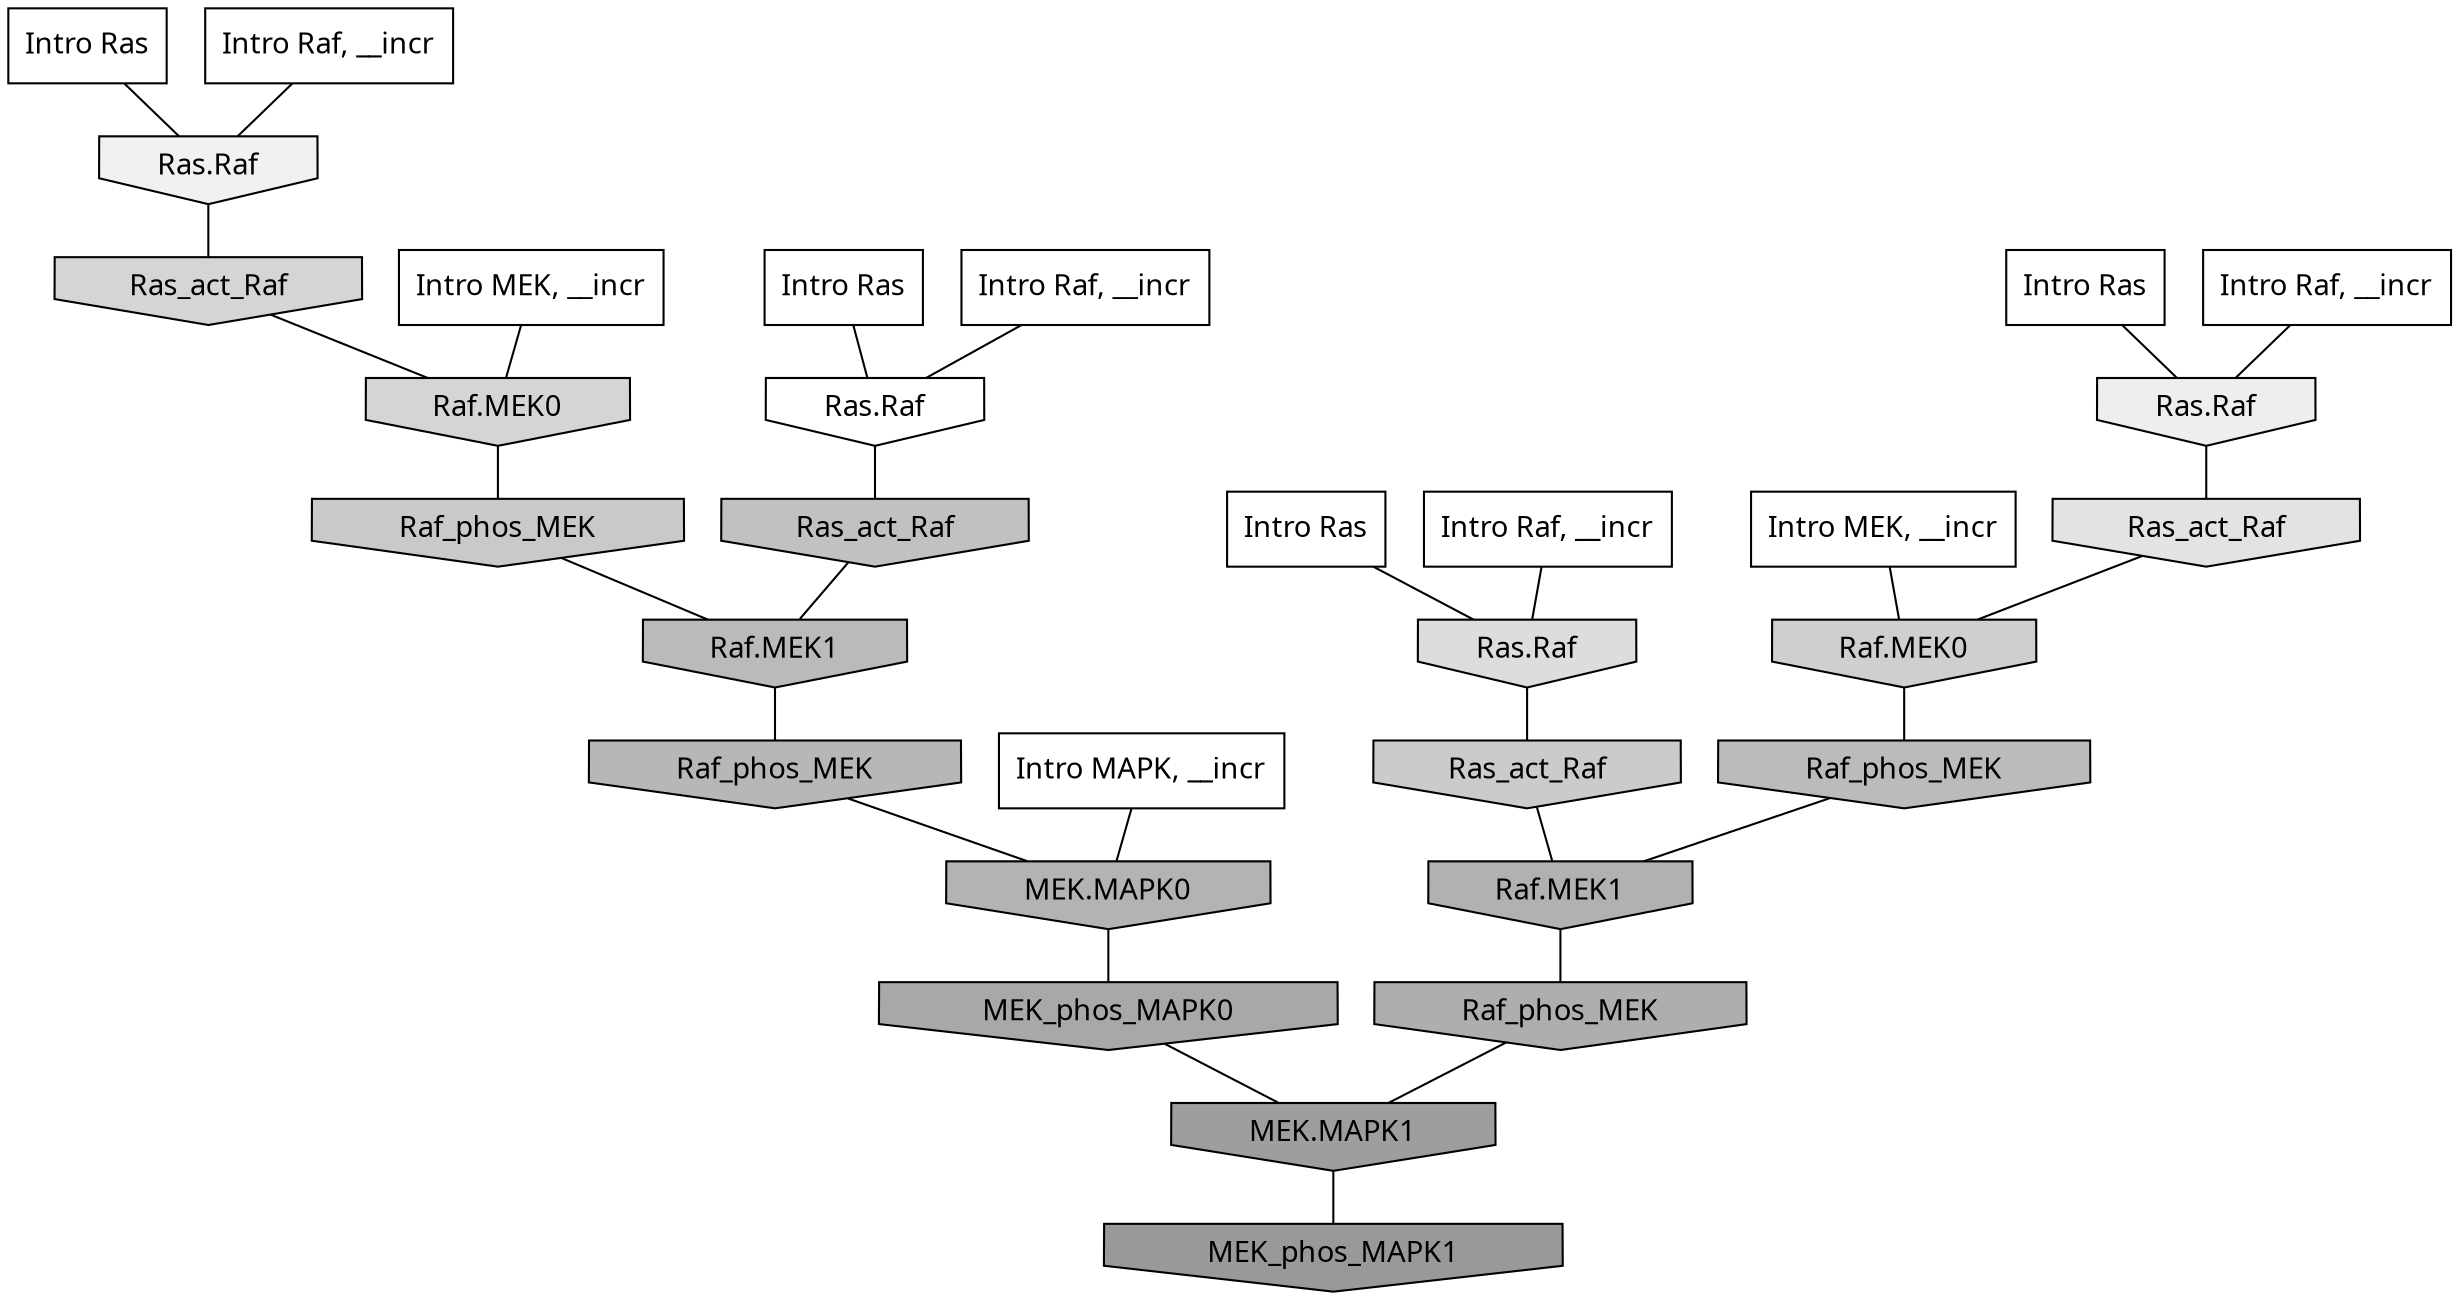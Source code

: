 digraph G{
  rankdir="TB";
  ranksep=0.30;
  node [fontname="CMU Serif"];
  edge [fontname="CMU Serif"];
  
  2 [label="Intro Ras", shape=rectangle, style=filled, fillcolor="0.000 0.000 1.000"]
  
  35 [label="Intro Ras", shape=rectangle, style=filled, fillcolor="0.000 0.000 1.000"]
  
  95 [label="Intro Ras", shape=rectangle, style=filled, fillcolor="0.000 0.000 1.000"]
  
  99 [label="Intro Ras", shape=rectangle, style=filled, fillcolor="0.000 0.000 1.000"]
  
  446 [label="Intro Raf, __incr", shape=rectangle, style=filled, fillcolor="0.000 0.000 1.000"]
  
  510 [label="Intro Raf, __incr", shape=rectangle, style=filled, fillcolor="0.000 0.000 1.000"]
  
  652 [label="Intro Raf, __incr", shape=rectangle, style=filled, fillcolor="0.000 0.000 1.000"]
  
  842 [label="Intro Raf, __incr", shape=rectangle, style=filled, fillcolor="0.000 0.000 1.000"]
  
  1171 [label="Intro MEK, __incr", shape=rectangle, style=filled, fillcolor="0.000 0.000 1.000"]
  
  1785 [label="Intro MEK, __incr", shape=rectangle, style=filled, fillcolor="0.000 0.000 1.000"]
  
  2699 [label="Intro MAPK, __incr", shape=rectangle, style=filled, fillcolor="0.000 0.000 1.000"]
  
  3249 [label="Ras.Raf", shape=invhouse, style=filled, fillcolor="0.000 0.000 1.000"]
  
  3741 [label="Ras.Raf", shape=invhouse, style=filled, fillcolor="0.000 0.000 0.944"]
  
  3921 [label="Ras.Raf", shape=invhouse, style=filled, fillcolor="0.000 0.000 0.931"]
  
  4558 [label="Ras_act_Raf", shape=invhouse, style=filled, fillcolor="0.000 0.000 0.890"]
  
  4951 [label="Ras.Raf", shape=invhouse, style=filled, fillcolor="0.000 0.000 0.866"]
  
  5495 [label="Ras_act_Raf", shape=invhouse, style=filled, fillcolor="0.000 0.000 0.835"]
  
  5497 [label="Raf.MEK0", shape=invhouse, style=filled, fillcolor="0.000 0.000 0.835"]
  
  5958 [label="Raf.MEK0", shape=invhouse, style=filled, fillcolor="0.000 0.000 0.811"]
  
  6323 [label="Ras_act_Raf", shape=invhouse, style=filled, fillcolor="0.000 0.000 0.793"]
  
  6416 [label="Raf_phos_MEK", shape=invhouse, style=filled, fillcolor="0.000 0.000 0.789"]
  
  7417 [label="Ras_act_Raf", shape=invhouse, style=filled, fillcolor="0.000 0.000 0.754"]
  
  8101 [label="Raf_phos_MEK", shape=invhouse, style=filled, fillcolor="0.000 0.000 0.734"]
  
  8256 [label="Raf.MEK1", shape=invhouse, style=filled, fillcolor="0.000 0.000 0.730"]
  
  8715 [label="Raf_phos_MEK", shape=invhouse, style=filled, fillcolor="0.000 0.000 0.716"]
  
  9172 [label="MEK.MAPK0", shape=invhouse, style=filled, fillcolor="0.000 0.000 0.703"]
  
  9604 [label="Raf.MEK1", shape=invhouse, style=filled, fillcolor="0.000 0.000 0.694"]
  
  10203 [label="Raf_phos_MEK", shape=invhouse, style=filled, fillcolor="0.000 0.000 0.680"]
  
  11356 [label="MEK_phos_MAPK0", shape=invhouse, style=filled, fillcolor="0.000 0.000 0.658"]
  
  13611 [label="MEK.MAPK1", shape=invhouse, style=filled, fillcolor="0.000 0.000 0.621"]
  
  15199 [label="MEK_phos_MAPK1", shape=invhouse, style=filled, fillcolor="0.000 0.000 0.600"]
  
  
  13611 -> 15199 [dir=none, color="0.000 0.000 0.000"] 
  11356 -> 13611 [dir=none, color="0.000 0.000 0.000"] 
  10203 -> 13611 [dir=none, color="0.000 0.000 0.000"] 
  9604 -> 10203 [dir=none, color="0.000 0.000 0.000"] 
  9172 -> 11356 [dir=none, color="0.000 0.000 0.000"] 
  8715 -> 9172 [dir=none, color="0.000 0.000 0.000"] 
  8256 -> 8715 [dir=none, color="0.000 0.000 0.000"] 
  8101 -> 9604 [dir=none, color="0.000 0.000 0.000"] 
  7417 -> 8256 [dir=none, color="0.000 0.000 0.000"] 
  6416 -> 8256 [dir=none, color="0.000 0.000 0.000"] 
  6323 -> 9604 [dir=none, color="0.000 0.000 0.000"] 
  5958 -> 8101 [dir=none, color="0.000 0.000 0.000"] 
  5497 -> 6416 [dir=none, color="0.000 0.000 0.000"] 
  5495 -> 5497 [dir=none, color="0.000 0.000 0.000"] 
  4951 -> 6323 [dir=none, color="0.000 0.000 0.000"] 
  4558 -> 5958 [dir=none, color="0.000 0.000 0.000"] 
  3921 -> 4558 [dir=none, color="0.000 0.000 0.000"] 
  3741 -> 5495 [dir=none, color="0.000 0.000 0.000"] 
  3249 -> 7417 [dir=none, color="0.000 0.000 0.000"] 
  2699 -> 9172 [dir=none, color="0.000 0.000 0.000"] 
  1785 -> 5958 [dir=none, color="0.000 0.000 0.000"] 
  1171 -> 5497 [dir=none, color="0.000 0.000 0.000"] 
  842 -> 3249 [dir=none, color="0.000 0.000 0.000"] 
  652 -> 3921 [dir=none, color="0.000 0.000 0.000"] 
  510 -> 4951 [dir=none, color="0.000 0.000 0.000"] 
  446 -> 3741 [dir=none, color="0.000 0.000 0.000"] 
  99 -> 3921 [dir=none, color="0.000 0.000 0.000"] 
  95 -> 3249 [dir=none, color="0.000 0.000 0.000"] 
  35 -> 4951 [dir=none, color="0.000 0.000 0.000"] 
  2 -> 3741 [dir=none, color="0.000 0.000 0.000"] 
  
  }

